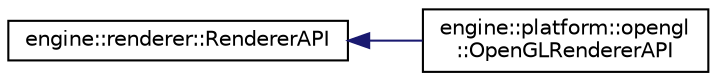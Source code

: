 digraph "Graphical Class Hierarchy"
{
 // LATEX_PDF_SIZE
  edge [fontname="Helvetica",fontsize="10",labelfontname="Helvetica",labelfontsize="10"];
  node [fontname="Helvetica",fontsize="10",shape=record];
  rankdir="LR";
  Node0 [label="engine::renderer::RendererAPI",height=0.2,width=0.4,color="black", fillcolor="white", style="filled",URL="$classengine_1_1renderer_1_1RendererAPI.html",tooltip="The Rendering API for displaying graphics through the engine api!"];
  Node0 -> Node1 [dir="back",color="midnightblue",fontsize="10",style="solid",fontname="Helvetica"];
  Node1 [label="engine::platform::opengl\l::OpenGLRendererAPI",height=0.2,width=0.4,color="black", fillcolor="white", style="filled",URL="$classengine_1_1platform_1_1opengl_1_1OpenGLRendererAPI.html",tooltip="The Rendering implementation for OpenGL."];
}
